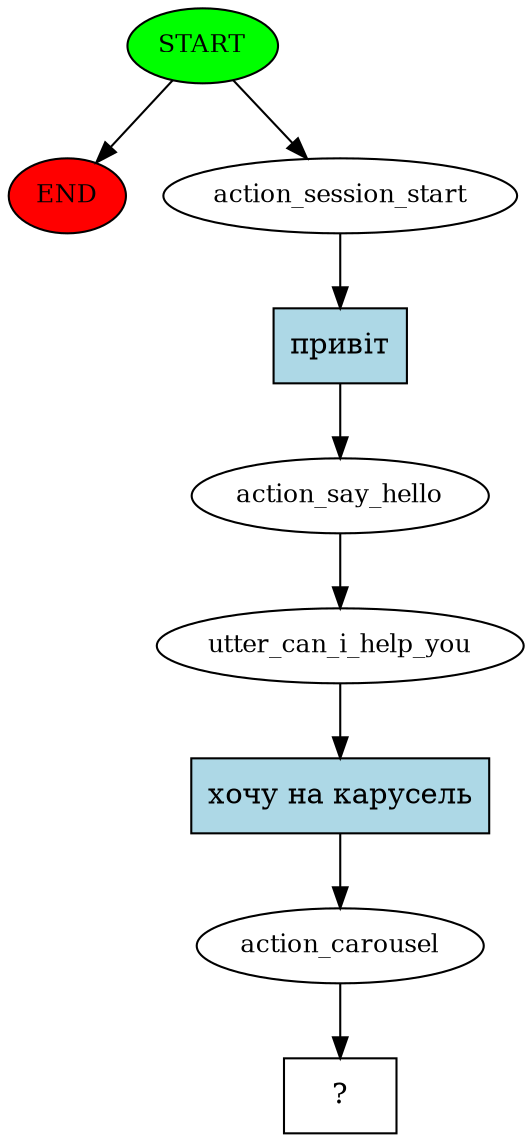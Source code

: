 digraph  {
0 [class="start active", fillcolor=green, fontsize=12, label=START, style=filled];
"-1" [class=end, fillcolor=red, fontsize=12, label=END, style=filled];
1 [class=active, fontsize=12, label=action_session_start];
2 [class=active, fontsize=12, label=action_say_hello];
3 [class=active, fontsize=12, label=utter_can_i_help_you];
4 [class=active, fontsize=12, label=action_carousel];
5 [class="intent dashed active", label="  ?  ", shape=rect];
6 [class="intent active", fillcolor=lightblue, label="привіт", shape=rect, style=filled];
7 [class="intent active", fillcolor=lightblue, label="хочу на карусель", shape=rect, style=filled];
0 -> "-1"  [class="", key=NONE, label=""];
0 -> 1  [class=active, key=NONE, label=""];
1 -> 6  [class=active, key=0];
2 -> 3  [class=active, key=NONE, label=""];
3 -> 7  [class=active, key=0];
4 -> 5  [class=active, key=NONE, label=""];
6 -> 2  [class=active, key=0];
7 -> 4  [class=active, key=0];
}
